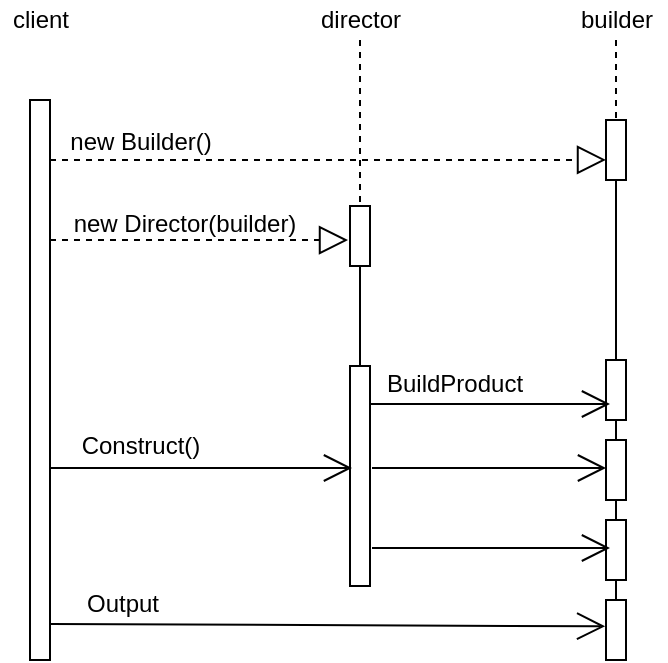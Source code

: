 <mxfile version="17.4.2" type="device"><diagram id="XqXUOX8sDirKiJN9zATH" name="Page-1"><mxGraphModel dx="532" dy="489" grid="1" gridSize="1" guides="1" tooltips="1" connect="1" arrows="1" fold="1" page="1" pageScale="1" pageWidth="850" pageHeight="1100" math="0" shadow="0"><root><mxCell id="0"/><mxCell id="1" parent="0"/><mxCell id="fzwOhkP4vT3_zwHLyET--1" value="" style="html=1;points=[];perimeter=orthogonalPerimeter;" vertex="1" parent="1"><mxGeometry x="160" y="200" width="10" height="280" as="geometry"/></mxCell><mxCell id="fzwOhkP4vT3_zwHLyET--2" value="client" style="text;html=1;align=center;verticalAlign=middle;resizable=0;points=[];autosize=1;strokeColor=none;fillColor=none;" vertex="1" parent="1"><mxGeometry x="145" y="150" width="40" height="20" as="geometry"/></mxCell><mxCell id="fzwOhkP4vT3_zwHLyET--22" style="edgeStyle=orthogonalEdgeStyle;rounded=0;orthogonalLoop=1;jettySize=auto;html=1;endArrow=none;endFill=0;" edge="1" parent="1" source="fzwOhkP4vT3_zwHLyET--3" target="fzwOhkP4vT3_zwHLyET--9"><mxGeometry relative="1" as="geometry"/></mxCell><mxCell id="fzwOhkP4vT3_zwHLyET--3" value="" style="html=1;points=[];perimeter=orthogonalPerimeter;" vertex="1" parent="1"><mxGeometry x="320" y="253" width="10" height="30" as="geometry"/></mxCell><mxCell id="fzwOhkP4vT3_zwHLyET--5" value="" style="html=1;points=[];perimeter=orthogonalPerimeter;" vertex="1" parent="1"><mxGeometry x="448" y="410" width="10" height="30" as="geometry"/></mxCell><mxCell id="fzwOhkP4vT3_zwHLyET--6" value="" style="html=1;points=[];perimeter=orthogonalPerimeter;" vertex="1" parent="1"><mxGeometry x="448" y="370" width="10" height="30" as="geometry"/></mxCell><mxCell id="fzwOhkP4vT3_zwHLyET--24" style="edgeStyle=orthogonalEdgeStyle;rounded=0;orthogonalLoop=1;jettySize=auto;html=1;endArrow=none;endFill=0;" edge="1" parent="1" source="fzwOhkP4vT3_zwHLyET--7"><mxGeometry relative="1" as="geometry"><mxPoint x="453" y="370" as="targetPoint"/><Array as="points"><mxPoint x="453" y="370"/><mxPoint x="456" y="370"/></Array></mxGeometry></mxCell><mxCell id="fzwOhkP4vT3_zwHLyET--7" value="" style="html=1;points=[];perimeter=orthogonalPerimeter;" vertex="1" parent="1"><mxGeometry x="448" y="330" width="10" height="30" as="geometry"/></mxCell><mxCell id="fzwOhkP4vT3_zwHLyET--8" value="" style="html=1;points=[];perimeter=orthogonalPerimeter;" vertex="1" parent="1"><mxGeometry x="448" y="450" width="10" height="30" as="geometry"/></mxCell><mxCell id="fzwOhkP4vT3_zwHLyET--9" value="" style="html=1;points=[];perimeter=orthogonalPerimeter;" vertex="1" parent="1"><mxGeometry x="320" y="333" width="10" height="110" as="geometry"/></mxCell><mxCell id="fzwOhkP4vT3_zwHLyET--20" style="edgeStyle=orthogonalEdgeStyle;rounded=0;orthogonalLoop=1;jettySize=auto;html=1;dashed=1;endArrow=none;endFill=0;" edge="1" parent="1" source="fzwOhkP4vT3_zwHLyET--10" target="fzwOhkP4vT3_zwHLyET--3"><mxGeometry relative="1" as="geometry"/></mxCell><mxCell id="fzwOhkP4vT3_zwHLyET--10" value="director" style="text;html=1;align=center;verticalAlign=middle;resizable=0;points=[];autosize=1;strokeColor=none;fillColor=none;" vertex="1" parent="1"><mxGeometry x="295" y="150" width="60" height="20" as="geometry"/></mxCell><mxCell id="fzwOhkP4vT3_zwHLyET--21" style="edgeStyle=orthogonalEdgeStyle;rounded=0;orthogonalLoop=1;jettySize=auto;html=1;dashed=1;endArrow=none;endFill=0;" edge="1" parent="1" source="fzwOhkP4vT3_zwHLyET--11" target="fzwOhkP4vT3_zwHLyET--12"><mxGeometry relative="1" as="geometry"/></mxCell><mxCell id="fzwOhkP4vT3_zwHLyET--11" value="builder" style="text;html=1;align=center;verticalAlign=middle;resizable=0;points=[];autosize=1;strokeColor=none;fillColor=none;" vertex="1" parent="1"><mxGeometry x="428" y="150" width="50" height="20" as="geometry"/></mxCell><mxCell id="fzwOhkP4vT3_zwHLyET--23" style="edgeStyle=orthogonalEdgeStyle;rounded=0;orthogonalLoop=1;jettySize=auto;html=1;endArrow=none;endFill=0;" edge="1" parent="1" source="fzwOhkP4vT3_zwHLyET--12" target="fzwOhkP4vT3_zwHLyET--7"><mxGeometry relative="1" as="geometry"/></mxCell><mxCell id="fzwOhkP4vT3_zwHLyET--12" value="" style="html=1;points=[];perimeter=orthogonalPerimeter;" vertex="1" parent="1"><mxGeometry x="448" y="210" width="10" height="30" as="geometry"/></mxCell><mxCell id="fzwOhkP4vT3_zwHLyET--13" value="" style="endArrow=block;dashed=1;endFill=0;endSize=12;html=1;rounded=0;exitX=1;exitY=0.107;exitDx=0;exitDy=0;exitPerimeter=0;" edge="1" parent="1" source="fzwOhkP4vT3_zwHLyET--1" target="fzwOhkP4vT3_zwHLyET--12"><mxGeometry width="160" relative="1" as="geometry"><mxPoint x="180" y="230" as="sourcePoint"/><mxPoint x="340" y="230" as="targetPoint"/></mxGeometry></mxCell><mxCell id="fzwOhkP4vT3_zwHLyET--14" value="new Builder()" style="text;html=1;align=center;verticalAlign=middle;resizable=0;points=[];autosize=1;strokeColor=none;fillColor=none;" vertex="1" parent="1"><mxGeometry x="174" y="211" width="82" height="19" as="geometry"/></mxCell><mxCell id="fzwOhkP4vT3_zwHLyET--15" value="" style="endArrow=block;dashed=1;endFill=0;endSize=12;html=1;rounded=0;entryX=-0.1;entryY=0.567;entryDx=0;entryDy=0;entryPerimeter=0;" edge="1" parent="1" target="fzwOhkP4vT3_zwHLyET--3"><mxGeometry width="160" relative="1" as="geometry"><mxPoint x="170" y="270" as="sourcePoint"/><mxPoint x="280" y="270" as="targetPoint"/></mxGeometry></mxCell><mxCell id="fzwOhkP4vT3_zwHLyET--16" value="new Director(builder)" style="text;html=1;align=center;verticalAlign=middle;resizable=0;points=[];autosize=1;strokeColor=none;fillColor=none;" vertex="1" parent="1"><mxGeometry x="172" y="252" width="130" height="20" as="geometry"/></mxCell><mxCell id="fzwOhkP4vT3_zwHLyET--31" style="edgeStyle=orthogonalEdgeStyle;rounded=0;orthogonalLoop=1;jettySize=auto;html=1;endArrow=none;endFill=0;" edge="1" parent="1"><mxGeometry relative="1" as="geometry"><mxPoint x="453" y="400.0" as="sourcePoint"/><mxPoint x="453" y="410.0" as="targetPoint"/><Array as="points"><mxPoint x="453" y="410"/><mxPoint x="456" y="410"/></Array></mxGeometry></mxCell><mxCell id="fzwOhkP4vT3_zwHLyET--32" style="edgeStyle=orthogonalEdgeStyle;rounded=0;orthogonalLoop=1;jettySize=auto;html=1;endArrow=none;endFill=0;" edge="1" parent="1"><mxGeometry relative="1" as="geometry"><mxPoint x="453" y="440.0" as="sourcePoint"/><mxPoint x="453" y="450.0" as="targetPoint"/><Array as="points"><mxPoint x="453" y="450"/><mxPoint x="456" y="450"/></Array></mxGeometry></mxCell><mxCell id="fzwOhkP4vT3_zwHLyET--33" value="Construct()" style="text;html=1;align=center;verticalAlign=middle;resizable=0;points=[];autosize=1;strokeColor=none;fillColor=none;" vertex="1" parent="1"><mxGeometry x="179.5" y="363" width="71" height="19" as="geometry"/></mxCell><mxCell id="fzwOhkP4vT3_zwHLyET--34" value="" style="endArrow=open;endFill=1;endSize=12;html=1;rounded=0;" edge="1" parent="1"><mxGeometry width="160" relative="1" as="geometry"><mxPoint x="170" y="384" as="sourcePoint"/><mxPoint x="321" y="384" as="targetPoint"/></mxGeometry></mxCell><mxCell id="fzwOhkP4vT3_zwHLyET--35" value="" style="endArrow=open;endFill=1;endSize=12;html=1;rounded=0;" edge="1" parent="1"><mxGeometry width="160" relative="1" as="geometry"><mxPoint x="330" y="352" as="sourcePoint"/><mxPoint x="450" y="352" as="targetPoint"/></mxGeometry></mxCell><mxCell id="fzwOhkP4vT3_zwHLyET--36" value="" style="endArrow=open;endFill=1;endSize=12;html=1;rounded=0;" edge="1" parent="1"><mxGeometry width="160" relative="1" as="geometry"><mxPoint x="331" y="384" as="sourcePoint"/><mxPoint x="448" y="384" as="targetPoint"/></mxGeometry></mxCell><mxCell id="fzwOhkP4vT3_zwHLyET--37" value="" style="endArrow=open;endFill=1;endSize=12;html=1;rounded=0;" edge="1" parent="1"><mxGeometry width="160" relative="1" as="geometry"><mxPoint x="331" y="424" as="sourcePoint"/><mxPoint x="450" y="424" as="targetPoint"/></mxGeometry></mxCell><mxCell id="fzwOhkP4vT3_zwHLyET--38" value="" style="endArrow=open;endFill=1;endSize=12;html=1;rounded=0;entryX=-0.043;entryY=0.439;entryDx=0;entryDy=0;entryPerimeter=0;" edge="1" parent="1" target="fzwOhkP4vT3_zwHLyET--8"><mxGeometry width="160" relative="1" as="geometry"><mxPoint x="170" y="462" as="sourcePoint"/><mxPoint x="330" y="462" as="targetPoint"/></mxGeometry></mxCell><mxCell id="fzwOhkP4vT3_zwHLyET--39" value="BuildProduct" style="text;html=1;align=center;verticalAlign=middle;resizable=0;points=[];autosize=1;strokeColor=none;fillColor=none;" vertex="1" parent="1"><mxGeometry x="332" y="332" width="79" height="19" as="geometry"/></mxCell><mxCell id="fzwOhkP4vT3_zwHLyET--40" value="Output" style="text;html=1;align=center;verticalAlign=middle;resizable=0;points=[];autosize=1;strokeColor=none;fillColor=none;" vertex="1" parent="1"><mxGeometry x="182" y="442" width="47" height="19" as="geometry"/></mxCell></root></mxGraphModel></diagram></mxfile>
